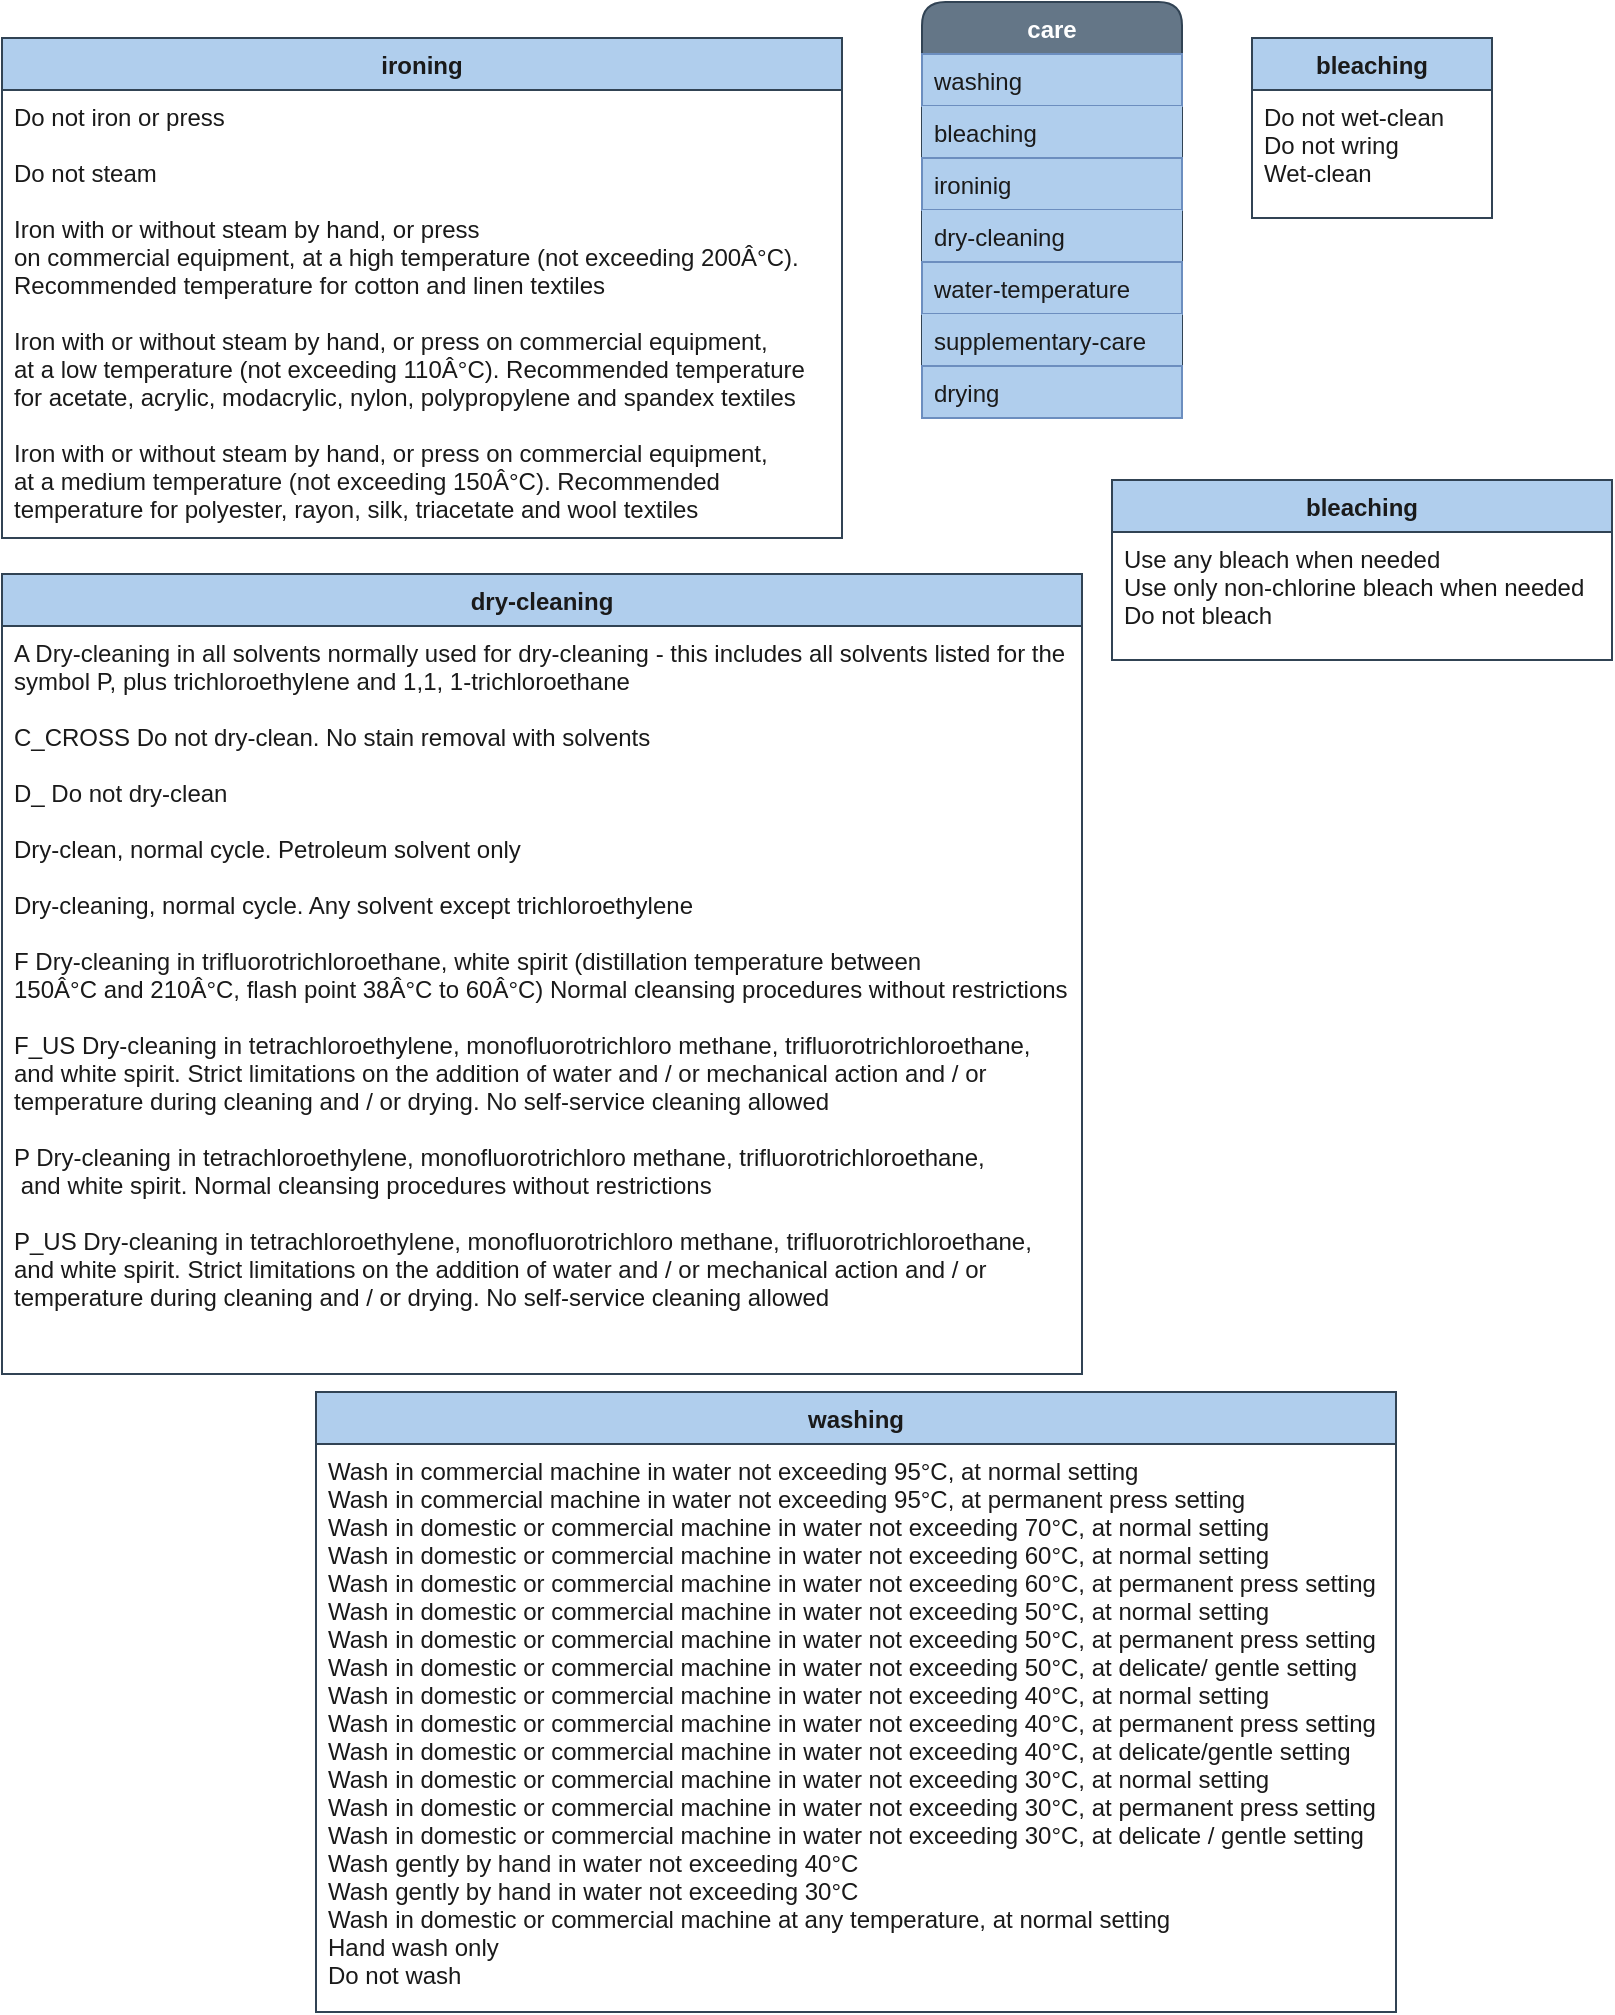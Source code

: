 <mxfile version="13.0.3" type="device"><diagram id="C5RBs43oDa-KdzZeNtuy" name="Page-1"><mxGraphModel dx="1072" dy="792" grid="1" gridSize="10" guides="1" tooltips="1" connect="1" arrows="1" fold="1" page="1" pageScale="1" pageWidth="827" pageHeight="1019" math="0" shadow="0"><root><mxCell id="WIyWlLk6GJQsqaUBKTNV-0"/><mxCell id="WIyWlLk6GJQsqaUBKTNV-1" parent="WIyWlLk6GJQsqaUBKTNV-0"/><mxCell id="N4FBC1Hnh6lBUV5p7y8Z-15" value="dry-cleaning" style="swimlane;fontStyle=1;align=center;verticalAlign=top;childLayout=stackLayout;horizontal=1;startSize=26;horizontalStack=0;resizeParent=1;resizeLast=0;collapsible=1;marginBottom=0;rounded=0;shadow=0;strokeWidth=1;fillColor=#B0CEED;strokeColor=#314354;fontColor=#1A1A1A;fontSize=12;" vertex="1" parent="WIyWlLk6GJQsqaUBKTNV-1"><mxGeometry x="13" y="292" width="540" height="400" as="geometry"><mxRectangle x="230" y="140" width="160" height="26" as="alternateBounds"/></mxGeometry></mxCell><mxCell id="N4FBC1Hnh6lBUV5p7y8Z-16" value="A Dry-cleaning in all solvents normally used for dry-cleaning - this includes all solvents listed for the &#10;symbol P, plus trichloroethylene and 1,1, 1-trichloroethane&#10;&#10;C_CROSS Do not dry-clean. No stain removal with solvents&#10;&#10;D_ Do not dry-clean&#10;&#10;Dry-clean, normal cycle. Petroleum solvent only&#10;&#10;Dry-cleaning, normal cycle. Any solvent except trichloroethylene&#10;&#10;F Dry-cleaning in trifluorotrichloroethane, white spirit (distillation temperature between &#10;150Â°C and 210Â°C, flash point 38Â°C to 60Â°C) Normal cleansing procedures without restrictions&#10;&#10;F_US Dry-cleaning in tetrachloroethylene, monofluorotrichloro methane, trifluorotrichloroethane, &#10;and white spirit. Strict limitations on the addition of water and / or mechanical action and / or &#10;temperature during cleaning and / or drying. No self-service cleaning allowed&#10;&#10;P Dry-cleaning in tetrachloroethylene, monofluorotrichloro methane, trifluorotrichloroethane,&#10; and white spirit. Normal cleansing procedures without restrictions&#10;&#10;P_US Dry-cleaning in tetrachloroethylene, monofluorotrichloro methane, trifluorotrichloroethane, &#10;and white spirit. Strict limitations on the addition of water and / or mechanical action and / or &#10;temperature during cleaning and / or drying. No self-service cleaning allowed" style="text;align=left;verticalAlign=top;spacingLeft=4;spacingRight=4;overflow=hidden;rotatable=0;points=[[0,0.5],[1,0.5]];portConstraint=eastwest;rounded=0;shadow=0;html=0;fontSize=12;fontColor=#1A1A1A;fillColor=none;" vertex="1" parent="N4FBC1Hnh6lBUV5p7y8Z-15"><mxGeometry y="26" width="540" height="354" as="geometry"/></mxCell><mxCell id="N4FBC1Hnh6lBUV5p7y8Z-1" value="ironing" style="swimlane;fontStyle=1;align=center;verticalAlign=top;childLayout=stackLayout;horizontal=1;startSize=26;horizontalStack=0;resizeParent=1;resizeLast=0;collapsible=1;marginBottom=0;rounded=0;shadow=0;strokeWidth=1;fillColor=#B0CEED;strokeColor=#314354;fontColor=#1A1A1A;fontSize=12;" vertex="1" parent="WIyWlLk6GJQsqaUBKTNV-1"><mxGeometry x="13" y="24" width="420" height="250" as="geometry"><mxRectangle x="230" y="140" width="160" height="26" as="alternateBounds"/></mxGeometry></mxCell><mxCell id="N4FBC1Hnh6lBUV5p7y8Z-3" value="Do not iron or press&#10;&#10;Do not steam&#10;&#10;Iron with or without steam by hand, or press &#10;on commercial equipment, at a high temperature (not exceeding 200Â°C). &#10;Recommended temperature for cotton and linen textiles&#10;&#10;Iron with or without steam by hand, or press on commercial equipment, &#10;at a low temperature (not exceeding 110Â°C). Recommended temperature &#10;for acetate, acrylic, modacrylic, nylon, polypropylene and spandex textiles&#10;&#10;Iron with or without steam by hand, or press on commercial equipment, &#10;at a medium temperature (not exceeding 150Â°C). Recommended &#10;temperature for polyester, rayon, silk, triacetate and wool textiles" style="text;align=left;verticalAlign=top;spacingLeft=4;spacingRight=4;overflow=hidden;rotatable=0;points=[[0,0.5],[1,0.5]];portConstraint=eastwest;rounded=0;shadow=0;html=0;fontSize=12;fontColor=#1A1A1A;fillColor=none;" vertex="1" parent="N4FBC1Hnh6lBUV5p7y8Z-1"><mxGeometry y="26" width="420" height="224" as="geometry"/></mxCell><mxCell id="Gt9GPdNHDZttLSlLsD_g-87" value="care" style="swimlane;fontStyle=1;align=center;verticalAlign=top;childLayout=stackLayout;horizontal=1;startSize=26;horizontalStack=0;resizeParent=1;resizeLast=0;collapsible=1;marginBottom=0;rounded=1;shadow=0;strokeWidth=1;fillColor=#647687;strokeColor=#314354;fontColor=#ffffff;fontSize=12;" parent="WIyWlLk6GJQsqaUBKTNV-1" vertex="1"><mxGeometry x="473" y="6" width="130" height="208" as="geometry"><mxRectangle x="230" y="140" width="160" height="26" as="alternateBounds"/></mxGeometry></mxCell><mxCell id="Gt9GPdNHDZttLSlLsD_g-88" value="washing" style="text;align=left;verticalAlign=top;spacingLeft=4;spacingRight=4;overflow=hidden;rotatable=0;points=[[0,0.5],[1,0.5]];portConstraint=eastwest;fontSize=12;fillColor=#B0CEED;strokeColor=#6c8ebf;fontColor=#1A1A1A;" parent="Gt9GPdNHDZttLSlLsD_g-87" vertex="1"><mxGeometry y="26" width="130" height="26" as="geometry"/></mxCell><mxCell id="Gt9GPdNHDZttLSlLsD_g-89" value="bleaching" style="text;align=left;verticalAlign=top;spacingLeft=4;spacingRight=4;overflow=hidden;rotatable=0;points=[[0,0.5],[1,0.5]];portConstraint=eastwest;rounded=0;shadow=0;html=0;fontSize=12;fontColor=#1A1A1A;fillColor=#B0CEED;" parent="Gt9GPdNHDZttLSlLsD_g-87" vertex="1"><mxGeometry y="52" width="130" height="26" as="geometry"/></mxCell><mxCell id="Gt9GPdNHDZttLSlLsD_g-90" value="ironinig" style="text;align=left;verticalAlign=top;spacingLeft=4;spacingRight=4;overflow=hidden;rotatable=0;points=[[0,0.5],[1,0.5]];portConstraint=eastwest;rounded=0;shadow=0;html=0;fontSize=12;fillColor=#B0CEED;strokeColor=#6c8ebf;fontColor=#1A1A1A;" parent="Gt9GPdNHDZttLSlLsD_g-87" vertex="1"><mxGeometry y="78" width="130" height="26" as="geometry"/></mxCell><mxCell id="Gt9GPdNHDZttLSlLsD_g-91" value="dry-cleaning" style="text;align=left;verticalAlign=top;spacingLeft=4;spacingRight=4;overflow=hidden;rotatable=0;points=[[0,0.5],[1,0.5]];portConstraint=eastwest;fontSize=12;fontColor=#1A1A1A;fillColor=#B0CEED;" parent="Gt9GPdNHDZttLSlLsD_g-87" vertex="1"><mxGeometry y="104" width="130" height="26" as="geometry"/></mxCell><mxCell id="Gt9GPdNHDZttLSlLsD_g-93" value="water-temperature" style="text;align=left;verticalAlign=top;spacingLeft=4;spacingRight=4;overflow=hidden;rotatable=0;points=[[0,0.5],[1,0.5]];portConstraint=eastwest;fontSize=12;fillColor=#B0CEED;strokeColor=#6c8ebf;fontColor=#1A1A1A;" parent="Gt9GPdNHDZttLSlLsD_g-87" vertex="1"><mxGeometry y="130" width="130" height="26" as="geometry"/></mxCell><mxCell id="Gt9GPdNHDZttLSlLsD_g-94" value="supplementary-care" style="text;align=left;verticalAlign=top;spacingLeft=4;spacingRight=4;overflow=hidden;rotatable=0;points=[[0,0.5],[1,0.5]];portConstraint=eastwest;fontSize=12;fontColor=#1A1A1A;fillColor=#B0CEED;" parent="Gt9GPdNHDZttLSlLsD_g-87" vertex="1"><mxGeometry y="156" width="130" height="26" as="geometry"/></mxCell><mxCell id="RPHwqDbA5YuwDAubKFHm-1" value="drying" style="text;align=left;verticalAlign=top;spacingLeft=4;spacingRight=4;overflow=hidden;rotatable=0;points=[[0,0.5],[1,0.5]];portConstraint=eastwest;fontSize=12;fillColor=#B0CEED;strokeColor=#6c8ebf;fontColor=#1A1A1A;" parent="Gt9GPdNHDZttLSlLsD_g-87" vertex="1"><mxGeometry y="182" width="130" height="26" as="geometry"/></mxCell><mxCell id="N4FBC1Hnh6lBUV5p7y8Z-9" value="bleaching" style="swimlane;fontStyle=1;align=center;verticalAlign=top;childLayout=stackLayout;horizontal=1;startSize=26;horizontalStack=0;resizeParent=1;resizeLast=0;collapsible=1;marginBottom=0;rounded=0;shadow=0;strokeWidth=1;fillColor=#B0CEED;strokeColor=#314354;fontColor=#1A1A1A;fontSize=12;" vertex="1" parent="WIyWlLk6GJQsqaUBKTNV-1"><mxGeometry x="568" y="245" width="250" height="90" as="geometry"><mxRectangle x="230" y="140" width="160" height="26" as="alternateBounds"/></mxGeometry></mxCell><mxCell id="N4FBC1Hnh6lBUV5p7y8Z-10" value="Use any bleach when needed&#10;Use only non-chlorine bleach when needed&#10;Do not bleach" style="text;align=left;verticalAlign=top;spacingLeft=4;spacingRight=4;overflow=hidden;rotatable=0;points=[[0,0.5],[1,0.5]];portConstraint=eastwest;rounded=0;shadow=0;html=0;fontSize=12;fontColor=#1A1A1A;fillColor=none;" vertex="1" parent="N4FBC1Hnh6lBUV5p7y8Z-9"><mxGeometry y="26" width="250" height="44" as="geometry"/></mxCell><mxCell id="N4FBC1Hnh6lBUV5p7y8Z-11" value="bleaching" style="swimlane;fontStyle=1;align=center;verticalAlign=top;childLayout=stackLayout;horizontal=1;startSize=26;horizontalStack=0;resizeParent=1;resizeLast=0;collapsible=1;marginBottom=0;rounded=0;shadow=0;strokeWidth=1;fillColor=#B0CEED;strokeColor=#314354;fontColor=#1A1A1A;fontSize=12;" vertex="1" parent="WIyWlLk6GJQsqaUBKTNV-1"><mxGeometry x="638" y="24" width="120" height="90" as="geometry"><mxRectangle x="230" y="140" width="160" height="26" as="alternateBounds"/></mxGeometry></mxCell><mxCell id="N4FBC1Hnh6lBUV5p7y8Z-12" value="Do not wet-clean&#10;Do not wring&#10;Wet-clean" style="text;align=left;verticalAlign=top;spacingLeft=4;spacingRight=4;overflow=hidden;rotatable=0;points=[[0,0.5],[1,0.5]];portConstraint=eastwest;rounded=0;shadow=0;html=0;fontSize=12;fontColor=#1A1A1A;fillColor=none;" vertex="1" parent="N4FBC1Hnh6lBUV5p7y8Z-11"><mxGeometry y="26" width="120" height="44" as="geometry"/></mxCell><mxCell id="N4FBC1Hnh6lBUV5p7y8Z-13" value="washing" style="swimlane;fontStyle=1;align=center;verticalAlign=top;childLayout=stackLayout;horizontal=1;startSize=26;horizontalStack=0;resizeParent=1;resizeLast=0;collapsible=1;marginBottom=0;rounded=0;shadow=0;strokeWidth=1;fillColor=#B0CEED;strokeColor=#314354;fontColor=#1A1A1A;fontSize=12;" vertex="1" parent="WIyWlLk6GJQsqaUBKTNV-1"><mxGeometry x="170" y="701" width="540" height="310" as="geometry"><mxRectangle x="230" y="140" width="160" height="26" as="alternateBounds"/></mxGeometry></mxCell><mxCell id="N4FBC1Hnh6lBUV5p7y8Z-14" value="Wash in commercial machine in water not exceeding 95°C, at normal setting&#10;Wash in commercial machine in water not exceeding 95°C, at permanent press setting&#10;Wash in domestic or commercial machine in water not exceeding 70°C, at normal setting&#10;Wash in domestic or commercial machine in water not exceeding 60°C, at normal setting&#10;Wash in domestic or commercial machine in water not exceeding 60°C, at permanent press setting&#10;Wash in domestic or commercial machine in water not exceeding 50°C, at normal setting&#10;Wash in domestic or commercial machine in water not exceeding 50°C, at permanent press setting&#10;Wash in domestic or commercial machine in water not exceeding 50°C, at delicate/ gentle setting&#10;Wash in domestic or commercial machine in water not exceeding 40°C, at normal setting&#10;Wash in domestic or commercial machine in water not exceeding 40°C, at permanent press setting&#10;Wash in domestic or commercial machine in water not exceeding 40°C, at delicate/gentle setting&#10;Wash in domestic or commercial machine in water not exceeding 30°C, at normal setting&#10;Wash in domestic or commercial machine in water not exceeding 30°C, at permanent press setting&#10;Wash in domestic or commercial machine in water not exceeding 30°C, at delicate / gentle setting&#10;Wash gently by hand in water not exceeding 40°C&#10;Wash gently by hand in water not exceeding 30°C&#10;Wash in domestic or commercial machine at any temperature, at normal setting&#10;Hand wash only&#10;Do not wash" style="text;align=left;verticalAlign=top;spacingLeft=4;spacingRight=4;overflow=hidden;rotatable=0;points=[[0,0.5],[1,0.5]];portConstraint=eastwest;rounded=0;shadow=0;html=0;fontSize=12;fontColor=#1A1A1A;fillColor=none;" vertex="1" parent="N4FBC1Hnh6lBUV5p7y8Z-13"><mxGeometry y="26" width="540" height="274" as="geometry"/></mxCell></root></mxGraphModel></diagram></mxfile>